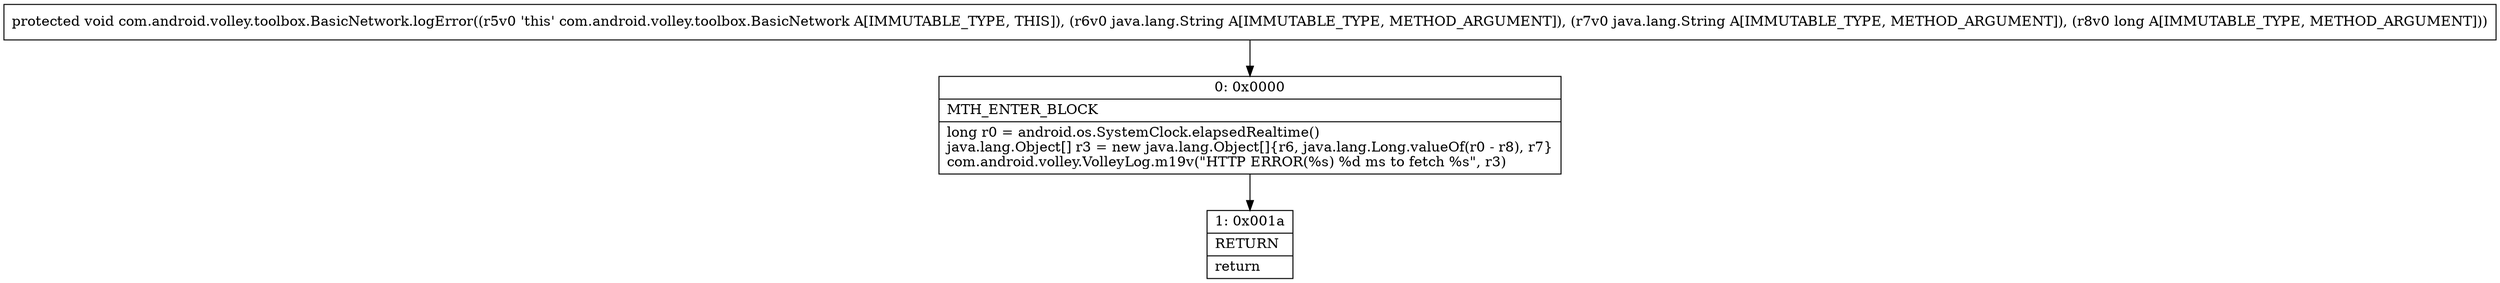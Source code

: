digraph "CFG forcom.android.volley.toolbox.BasicNetwork.logError(Ljava\/lang\/String;Ljava\/lang\/String;J)V" {
Node_0 [shape=record,label="{0\:\ 0x0000|MTH_ENTER_BLOCK\l|long r0 = android.os.SystemClock.elapsedRealtime()\ljava.lang.Object[] r3 = new java.lang.Object[]\{r6, java.lang.Long.valueOf(r0 \- r8), r7\}\lcom.android.volley.VolleyLog.m19v(\"HTTP ERROR(%s) %d ms to fetch %s\", r3)\l}"];
Node_1 [shape=record,label="{1\:\ 0x001a|RETURN\l|return\l}"];
MethodNode[shape=record,label="{protected void com.android.volley.toolbox.BasicNetwork.logError((r5v0 'this' com.android.volley.toolbox.BasicNetwork A[IMMUTABLE_TYPE, THIS]), (r6v0 java.lang.String A[IMMUTABLE_TYPE, METHOD_ARGUMENT]), (r7v0 java.lang.String A[IMMUTABLE_TYPE, METHOD_ARGUMENT]), (r8v0 long A[IMMUTABLE_TYPE, METHOD_ARGUMENT])) }"];
MethodNode -> Node_0;
Node_0 -> Node_1;
}

